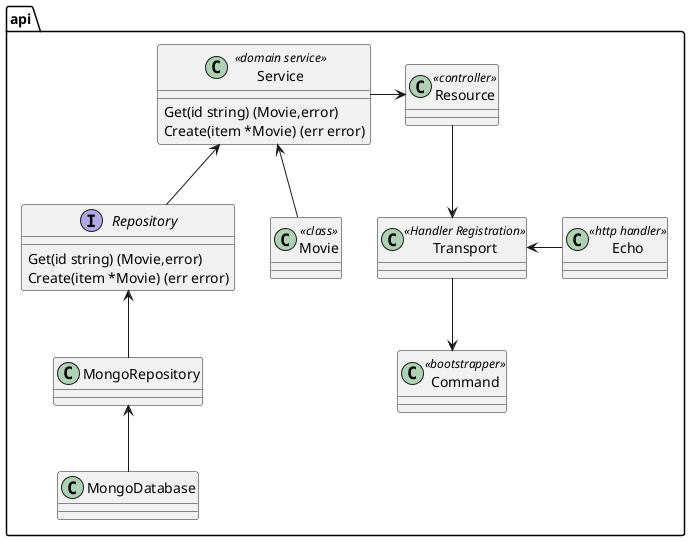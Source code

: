@startuml

package "api" {
    class Command << bootstrapper>>{}
    class Transport << Handler Registration>>{}
    class Resource <<controller>>{}
    class Echo << http handler>> {}
    class Service <<domain service>>{
        Get(id string) (Movie,error)
        Create(item *Movie) (err error)
    }
    class Movie <<class>>{}

    interface Repository{
        Get(id string) (Movie,error)
        Create(item *Movie) (err error)
    }

    Transport --> Command
    Resource --> Transport
    Echo -left-> Transport
    Service -right-> Resource
    Repository  -up-> Service
    Movie  -up-> Service


    MongoRepository -up-> Repository
    MongoDatabase -up-> MongoRepository
}
@enduml